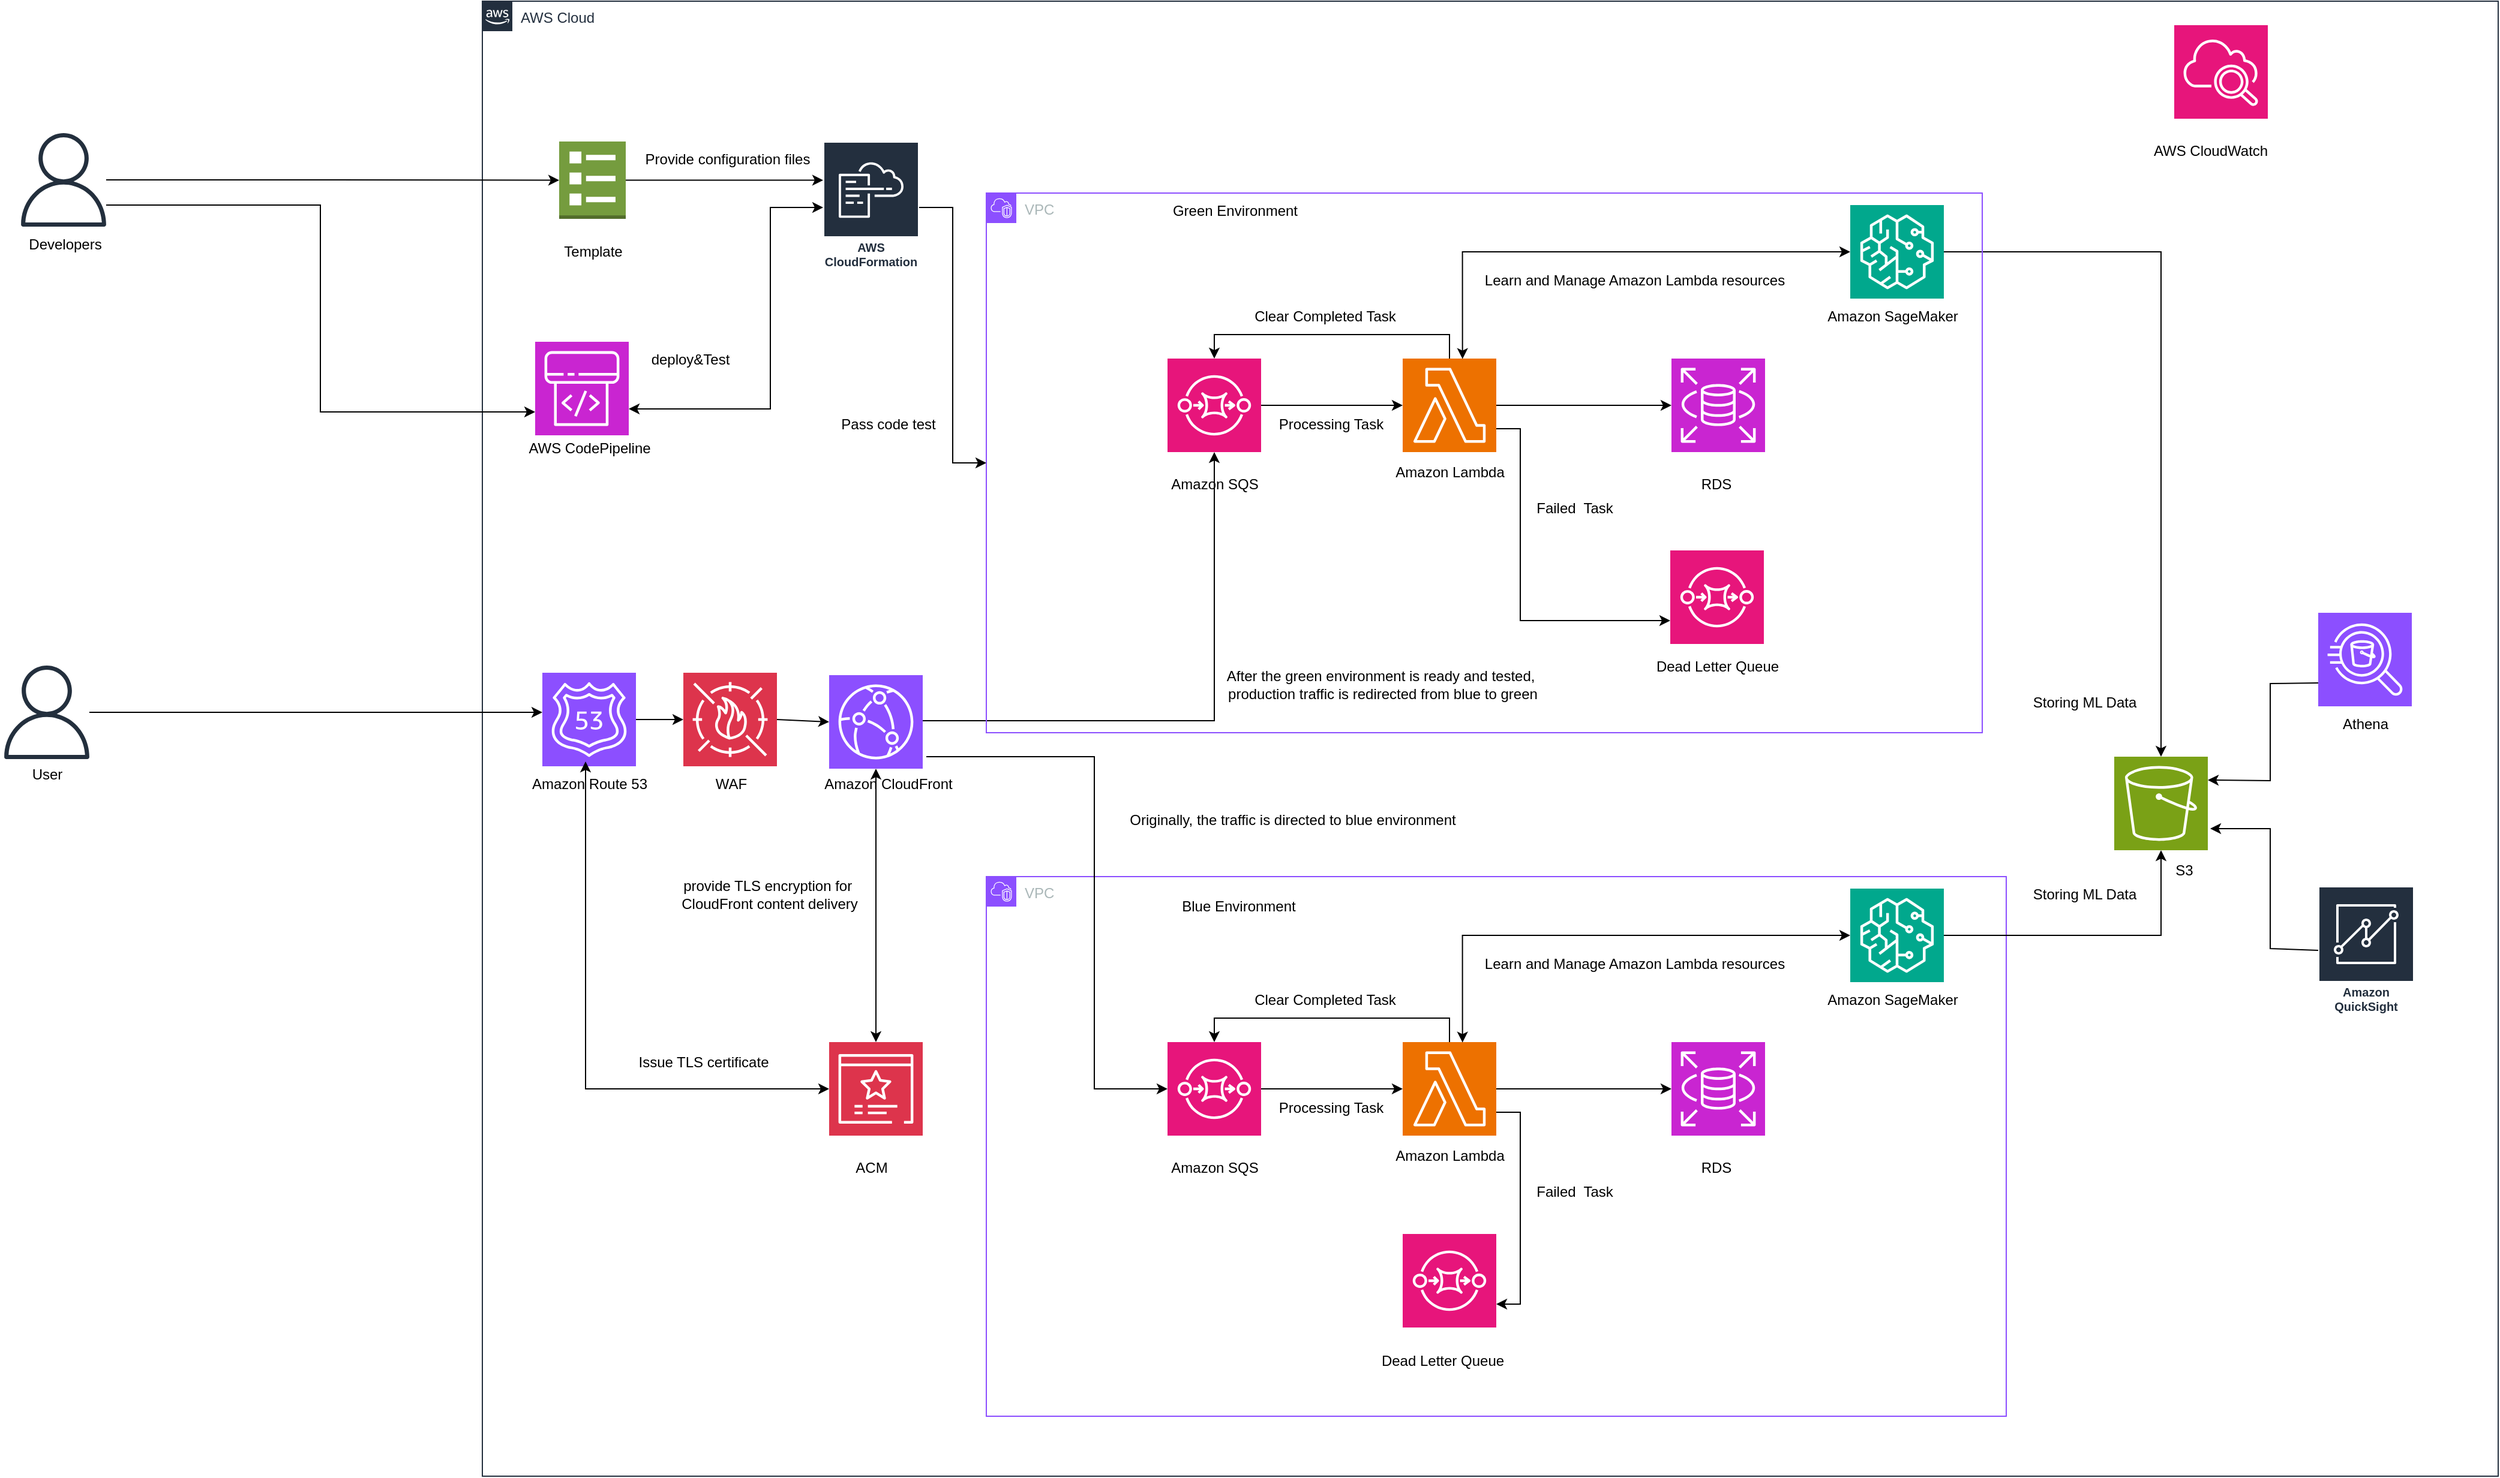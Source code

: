 <mxfile version="24.7.12">
  <diagram name="第 1 页" id="bW88cxvAg1-Nq7jleOaH">
    <mxGraphModel dx="1600" dy="1722" grid="1" gridSize="10" guides="1" tooltips="1" connect="1" arrows="1" fold="1" page="1" pageScale="1" pageWidth="827" pageHeight="1169" math="0" shadow="0">
      <root>
        <mxCell id="0" />
        <mxCell id="1" parent="0" />
        <mxCell id="MGUii8pSheX-gaGxtP5t-1" value="" style="sketch=0;outlineConnect=0;fontColor=#232F3E;gradientColor=none;fillColor=#232F3D;strokeColor=none;dashed=0;verticalLabelPosition=bottom;verticalAlign=top;align=center;html=1;fontSize=12;fontStyle=0;aspect=fixed;pointerEvents=1;shape=mxgraph.aws4.user;" vertex="1" parent="1">
          <mxGeometry x="-438" y="-140" width="78" height="78" as="geometry" />
        </mxCell>
        <mxCell id="MGUii8pSheX-gaGxtP5t-2" value="Developers" style="text;html=1;align=center;verticalAlign=middle;resizable=0;points=[];autosize=1;strokeColor=none;fillColor=none;" vertex="1" parent="1">
          <mxGeometry x="-438" y="-62" width="80" height="30" as="geometry" />
        </mxCell>
        <mxCell id="MGUii8pSheX-gaGxtP5t-3" value="AWS Cloud" style="points=[[0,0],[0.25,0],[0.5,0],[0.75,0],[1,0],[1,0.25],[1,0.5],[1,0.75],[1,1],[0.75,1],[0.5,1],[0.25,1],[0,1],[0,0.75],[0,0.5],[0,0.25]];outlineConnect=0;gradientColor=none;html=1;whiteSpace=wrap;fontSize=12;fontStyle=0;container=1;pointerEvents=0;collapsible=0;recursiveResize=0;shape=mxgraph.aws4.group;grIcon=mxgraph.aws4.group_aws_cloud_alt;strokeColor=#232F3E;fillColor=none;verticalAlign=top;align=left;spacingLeft=30;fontColor=#232F3E;dashed=0;" vertex="1" parent="1">
          <mxGeometry x="-50" y="-250" width="1680" height="1230" as="geometry" />
        </mxCell>
        <mxCell id="MGUii8pSheX-gaGxtP5t-4" value="" style="sketch=0;points=[[0,0,0],[0.25,0,0],[0.5,0,0],[0.75,0,0],[1,0,0],[0,1,0],[0.25,1,0],[0.5,1,0],[0.75,1,0],[1,1,0],[0,0.25,0],[0,0.5,0],[0,0.75,0],[1,0.25,0],[1,0.5,0],[1,0.75,0]];points=[[0,0,0],[0.25,0,0],[0.5,0,0],[0.75,0,0],[1,0,0],[0,1,0],[0.25,1,0],[0.5,1,0],[0.75,1,0],[1,1,0],[0,0.25,0],[0,0.5,0],[0,0.75,0],[1,0.25,0],[1,0.5,0],[1,0.75,0]];outlineConnect=0;fontColor=#232F3E;fillColor=#E7157B;strokeColor=#ffffff;dashed=0;verticalLabelPosition=bottom;verticalAlign=top;align=center;html=1;fontSize=12;fontStyle=0;aspect=fixed;shape=mxgraph.aws4.resourceIcon;resIcon=mxgraph.aws4.cloudwatch_2;" vertex="1" parent="MGUii8pSheX-gaGxtP5t-3">
          <mxGeometry x="1410" y="20" width="78" height="78" as="geometry" />
        </mxCell>
        <mxCell id="MGUii8pSheX-gaGxtP5t-5" value="AWS CloudWatch" style="text;html=1;align=center;verticalAlign=middle;resizable=0;points=[];autosize=1;strokeColor=none;fillColor=none;" vertex="1" parent="MGUii8pSheX-gaGxtP5t-3">
          <mxGeometry x="1380" y="110" width="120" height="30" as="geometry" />
        </mxCell>
        <mxCell id="MGUii8pSheX-gaGxtP5t-6" value="RDS" style="text;html=1;align=center;verticalAlign=middle;resizable=0;points=[];autosize=1;strokeColor=none;fillColor=none;" vertex="1" parent="MGUii8pSheX-gaGxtP5t-3">
          <mxGeometry x="1003" y="388" width="50" height="30" as="geometry" />
        </mxCell>
        <mxCell id="MGUii8pSheX-gaGxtP5t-7" style="edgeStyle=orthogonalEdgeStyle;rounded=0;orthogonalLoop=1;jettySize=auto;html=1;" edge="1" parent="MGUii8pSheX-gaGxtP5t-3" source="MGUii8pSheX-gaGxtP5t-8" target="MGUii8pSheX-gaGxtP5t-9">
          <mxGeometry relative="1" as="geometry" />
        </mxCell>
        <mxCell id="MGUii8pSheX-gaGxtP5t-8" value="" style="sketch=0;points=[[0,0,0],[0.25,0,0],[0.5,0,0],[0.75,0,0],[1,0,0],[0,1,0],[0.25,1,0],[0.5,1,0],[0.75,1,0],[1,1,0],[0,0.25,0],[0,0.5,0],[0,0.75,0],[1,0.25,0],[1,0.5,0],[1,0.75,0]];outlineConnect=0;fontColor=#232F3E;fillColor=#ED7100;strokeColor=#ffffff;dashed=0;verticalLabelPosition=bottom;verticalAlign=top;align=center;html=1;fontSize=12;fontStyle=0;aspect=fixed;shape=mxgraph.aws4.resourceIcon;resIcon=mxgraph.aws4.lambda;" vertex="1" parent="MGUii8pSheX-gaGxtP5t-3">
          <mxGeometry x="767" y="298" width="78" height="78" as="geometry" />
        </mxCell>
        <mxCell id="MGUii8pSheX-gaGxtP5t-9" value="" style="sketch=0;points=[[0,0,0],[0.25,0,0],[0.5,0,0],[0.75,0,0],[1,0,0],[0,1,0],[0.25,1,0],[0.5,1,0],[0.75,1,0],[1,1,0],[0,0.25,0],[0,0.5,0],[0,0.75,0],[1,0.25,0],[1,0.5,0],[1,0.75,0]];outlineConnect=0;fontColor=#232F3E;fillColor=#C925D1;strokeColor=#ffffff;dashed=0;verticalLabelPosition=bottom;verticalAlign=top;align=center;html=1;fontSize=12;fontStyle=0;aspect=fixed;shape=mxgraph.aws4.resourceIcon;resIcon=mxgraph.aws4.rds;" vertex="1" parent="MGUii8pSheX-gaGxtP5t-3">
          <mxGeometry x="991" y="298" width="78" height="78" as="geometry" />
        </mxCell>
        <mxCell id="MGUii8pSheX-gaGxtP5t-10" style="edgeStyle=orthogonalEdgeStyle;rounded=0;orthogonalLoop=1;jettySize=auto;html=1;" edge="1" parent="MGUii8pSheX-gaGxtP5t-3" source="MGUii8pSheX-gaGxtP5t-11" target="MGUii8pSheX-gaGxtP5t-8">
          <mxGeometry relative="1" as="geometry" />
        </mxCell>
        <mxCell id="MGUii8pSheX-gaGxtP5t-11" value="" style="sketch=0;points=[[0,0,0],[0.25,0,0],[0.5,0,0],[0.75,0,0],[1,0,0],[0,1,0],[0.25,1,0],[0.5,1,0],[0.75,1,0],[1,1,0],[0,0.25,0],[0,0.5,0],[0,0.75,0],[1,0.25,0],[1,0.5,0],[1,0.75,0]];outlineConnect=0;fontColor=#232F3E;fillColor=#E7157B;strokeColor=#ffffff;dashed=0;verticalLabelPosition=bottom;verticalAlign=top;align=center;html=1;fontSize=12;fontStyle=0;aspect=fixed;shape=mxgraph.aws4.resourceIcon;resIcon=mxgraph.aws4.sqs;" vertex="1" parent="MGUii8pSheX-gaGxtP5t-3">
          <mxGeometry x="571" y="298" width="78" height="78" as="geometry" />
        </mxCell>
        <mxCell id="MGUii8pSheX-gaGxtP5t-12" value="Amazon SQS" style="text;html=1;align=center;verticalAlign=middle;resizable=0;points=[];autosize=1;strokeColor=none;fillColor=none;" vertex="1" parent="MGUii8pSheX-gaGxtP5t-3">
          <mxGeometry x="560" y="388" width="100" height="30" as="geometry" />
        </mxCell>
        <mxCell id="MGUii8pSheX-gaGxtP5t-13" value="Amazon L&lt;span style=&quot;background-color: initial;&quot;&gt;ambda&lt;/span&gt;" style="text;html=1;align=center;verticalAlign=middle;resizable=0;points=[];autosize=1;strokeColor=none;fillColor=none;" vertex="1" parent="MGUii8pSheX-gaGxtP5t-3">
          <mxGeometry x="751" y="378" width="110" height="30" as="geometry" />
        </mxCell>
        <mxCell id="MGUii8pSheX-gaGxtP5t-14" value="Processing Task" style="text;html=1;align=center;verticalAlign=middle;resizable=0;points=[];autosize=1;strokeColor=none;fillColor=none;" vertex="1" parent="MGUii8pSheX-gaGxtP5t-3">
          <mxGeometry x="652" y="338" width="110" height="30" as="geometry" />
        </mxCell>
        <mxCell id="MGUii8pSheX-gaGxtP5t-15" value="F&lt;span style=&quot;background-color: initial;&quot;&gt;ailed&amp;nbsp; Task&lt;/span&gt;" style="text;html=1;align=center;verticalAlign=middle;resizable=0;points=[];autosize=1;strokeColor=none;fillColor=none;" vertex="1" parent="MGUii8pSheX-gaGxtP5t-3">
          <mxGeometry x="865" y="408" width="90" height="30" as="geometry" />
        </mxCell>
        <mxCell id="MGUii8pSheX-gaGxtP5t-16" value="Clear Completed Task" style="text;html=1;align=center;verticalAlign=middle;resizable=0;points=[];autosize=1;strokeColor=none;fillColor=none;" vertex="1" parent="MGUii8pSheX-gaGxtP5t-3">
          <mxGeometry x="632" y="248" width="140" height="30" as="geometry" />
        </mxCell>
        <mxCell id="MGUii8pSheX-gaGxtP5t-17" value="Amazon SageMaker" style="text;html=1;align=center;verticalAlign=middle;resizable=0;points=[];autosize=1;strokeColor=none;fillColor=none;" vertex="1" parent="MGUii8pSheX-gaGxtP5t-3">
          <mxGeometry x="1110" y="248" width="130" height="30" as="geometry" />
        </mxCell>
        <mxCell id="MGUii8pSheX-gaGxtP5t-18" value="Learn and Manage Amazon Lambda resources" style="text;html=1;align=center;verticalAlign=middle;resizable=0;points=[];autosize=1;strokeColor=none;fillColor=none;" vertex="1" parent="MGUii8pSheX-gaGxtP5t-3">
          <mxGeometry x="825" y="218" width="270" height="30" as="geometry" />
        </mxCell>
        <mxCell id="MGUii8pSheX-gaGxtP5t-19" style="edgeStyle=orthogonalEdgeStyle;rounded=0;orthogonalLoop=1;jettySize=auto;html=1;entryX=0;entryY=0.75;entryDx=0;entryDy=0;entryPerimeter=0;exitX=1;exitY=0.75;exitDx=0;exitDy=0;exitPerimeter=0;" edge="1" parent="MGUii8pSheX-gaGxtP5t-3" source="MGUii8pSheX-gaGxtP5t-8" target="MGUii8pSheX-gaGxtP5t-57">
          <mxGeometry relative="1" as="geometry">
            <Array as="points">
              <mxPoint x="865" y="357" />
              <mxPoint x="865" y="517" />
            </Array>
          </mxGeometry>
        </mxCell>
        <mxCell id="MGUii8pSheX-gaGxtP5t-20" style="edgeStyle=orthogonalEdgeStyle;rounded=0;orthogonalLoop=1;jettySize=auto;html=1;entryX=0.5;entryY=0;entryDx=0;entryDy=0;entryPerimeter=0;" edge="1" parent="MGUii8pSheX-gaGxtP5t-3" source="MGUii8pSheX-gaGxtP5t-8" target="MGUii8pSheX-gaGxtP5t-11">
          <mxGeometry relative="1" as="geometry">
            <Array as="points">
              <mxPoint x="806" y="278" />
              <mxPoint x="610" y="278" />
            </Array>
          </mxGeometry>
        </mxCell>
        <mxCell id="MGUii8pSheX-gaGxtP5t-21" style="edgeStyle=orthogonalEdgeStyle;rounded=0;orthogonalLoop=1;jettySize=auto;html=1;entryX=0.639;entryY=0.004;entryDx=0;entryDy=0;entryPerimeter=0;startArrow=classic;startFill=1;" edge="1" parent="MGUii8pSheX-gaGxtP5t-3" source="MGUii8pSheX-gaGxtP5t-23" target="MGUii8pSheX-gaGxtP5t-8">
          <mxGeometry relative="1" as="geometry" />
        </mxCell>
        <mxCell id="MGUii8pSheX-gaGxtP5t-22" style="edgeStyle=orthogonalEdgeStyle;rounded=0;orthogonalLoop=1;jettySize=auto;html=1;" edge="1" parent="MGUii8pSheX-gaGxtP5t-3" source="MGUii8pSheX-gaGxtP5t-23" target="MGUii8pSheX-gaGxtP5t-48">
          <mxGeometry relative="1" as="geometry" />
        </mxCell>
        <mxCell id="MGUii8pSheX-gaGxtP5t-23" value="" style="sketch=0;points=[[0,0,0],[0.25,0,0],[0.5,0,0],[0.75,0,0],[1,0,0],[0,1,0],[0.25,1,0],[0.5,1,0],[0.75,1,0],[1,1,0],[0,0.25,0],[0,0.5,0],[0,0.75,0],[1,0.25,0],[1,0.5,0],[1,0.75,0]];outlineConnect=0;fontColor=#232F3E;fillColor=#01A88D;strokeColor=#ffffff;dashed=0;verticalLabelPosition=bottom;verticalAlign=top;align=center;html=1;fontSize=12;fontStyle=0;aspect=fixed;shape=mxgraph.aws4.resourceIcon;resIcon=mxgraph.aws4.sagemaker;" vertex="1" parent="MGUii8pSheX-gaGxtP5t-3">
          <mxGeometry x="1140" y="170" width="78" height="78" as="geometry" />
        </mxCell>
        <mxCell id="MGUii8pSheX-gaGxtP5t-24" value="VPC" style="points=[[0,0],[0.25,0],[0.5,0],[0.75,0],[1,0],[1,0.25],[1,0.5],[1,0.75],[1,1],[0.75,1],[0.5,1],[0.25,1],[0,1],[0,0.75],[0,0.5],[0,0.25]];outlineConnect=0;gradientColor=none;html=1;whiteSpace=wrap;fontSize=12;fontStyle=0;container=1;pointerEvents=0;collapsible=0;recursiveResize=0;shape=mxgraph.aws4.group;grIcon=mxgraph.aws4.group_vpc2;strokeColor=#8C4FFF;fillColor=none;verticalAlign=top;align=left;spacingLeft=30;fontColor=#AAB7B8;dashed=0;" vertex="1" parent="MGUii8pSheX-gaGxtP5t-3">
          <mxGeometry x="420" y="730" width="850" height="450" as="geometry" />
        </mxCell>
        <mxCell id="MGUii8pSheX-gaGxtP5t-25" value="Blue Environment" style="text;html=1;align=center;verticalAlign=middle;resizable=0;points=[];autosize=1;strokeColor=none;fillColor=none;" vertex="1" parent="MGUii8pSheX-gaGxtP5t-24">
          <mxGeometry x="150" y="10" width="120" height="30" as="geometry" />
        </mxCell>
        <mxCell id="MGUii8pSheX-gaGxtP5t-26" value="RDS" style="text;html=1;align=center;verticalAlign=middle;resizable=0;points=[];autosize=1;strokeColor=none;fillColor=none;" vertex="1" parent="MGUii8pSheX-gaGxtP5t-3">
          <mxGeometry x="1003" y="958" width="50" height="30" as="geometry" />
        </mxCell>
        <mxCell id="MGUii8pSheX-gaGxtP5t-27" style="edgeStyle=orthogonalEdgeStyle;rounded=0;orthogonalLoop=1;jettySize=auto;html=1;" edge="1" parent="MGUii8pSheX-gaGxtP5t-3" source="MGUii8pSheX-gaGxtP5t-28" target="MGUii8pSheX-gaGxtP5t-29">
          <mxGeometry relative="1" as="geometry" />
        </mxCell>
        <mxCell id="MGUii8pSheX-gaGxtP5t-28" value="" style="sketch=0;points=[[0,0,0],[0.25,0,0],[0.5,0,0],[0.75,0,0],[1,0,0],[0,1,0],[0.25,1,0],[0.5,1,0],[0.75,1,0],[1,1,0],[0,0.25,0],[0,0.5,0],[0,0.75,0],[1,0.25,0],[1,0.5,0],[1,0.75,0]];outlineConnect=0;fontColor=#232F3E;fillColor=#ED7100;strokeColor=#ffffff;dashed=0;verticalLabelPosition=bottom;verticalAlign=top;align=center;html=1;fontSize=12;fontStyle=0;aspect=fixed;shape=mxgraph.aws4.resourceIcon;resIcon=mxgraph.aws4.lambda;" vertex="1" parent="MGUii8pSheX-gaGxtP5t-3">
          <mxGeometry x="767" y="868" width="78" height="78" as="geometry" />
        </mxCell>
        <mxCell id="MGUii8pSheX-gaGxtP5t-29" value="" style="sketch=0;points=[[0,0,0],[0.25,0,0],[0.5,0,0],[0.75,0,0],[1,0,0],[0,1,0],[0.25,1,0],[0.5,1,0],[0.75,1,0],[1,1,0],[0,0.25,0],[0,0.5,0],[0,0.75,0],[1,0.25,0],[1,0.5,0],[1,0.75,0]];outlineConnect=0;fontColor=#232F3E;fillColor=#C925D1;strokeColor=#ffffff;dashed=0;verticalLabelPosition=bottom;verticalAlign=top;align=center;html=1;fontSize=12;fontStyle=0;aspect=fixed;shape=mxgraph.aws4.resourceIcon;resIcon=mxgraph.aws4.rds;" vertex="1" parent="MGUii8pSheX-gaGxtP5t-3">
          <mxGeometry x="991" y="868" width="78" height="78" as="geometry" />
        </mxCell>
        <mxCell id="MGUii8pSheX-gaGxtP5t-30" style="edgeStyle=orthogonalEdgeStyle;rounded=0;orthogonalLoop=1;jettySize=auto;html=1;" edge="1" parent="MGUii8pSheX-gaGxtP5t-3" source="MGUii8pSheX-gaGxtP5t-31" target="MGUii8pSheX-gaGxtP5t-28">
          <mxGeometry relative="1" as="geometry" />
        </mxCell>
        <mxCell id="MGUii8pSheX-gaGxtP5t-31" value="" style="sketch=0;points=[[0,0,0],[0.25,0,0],[0.5,0,0],[0.75,0,0],[1,0,0],[0,1,0],[0.25,1,0],[0.5,1,0],[0.75,1,0],[1,1,0],[0,0.25,0],[0,0.5,0],[0,0.75,0],[1,0.25,0],[1,0.5,0],[1,0.75,0]];outlineConnect=0;fontColor=#232F3E;fillColor=#E7157B;strokeColor=#ffffff;dashed=0;verticalLabelPosition=bottom;verticalAlign=top;align=center;html=1;fontSize=12;fontStyle=0;aspect=fixed;shape=mxgraph.aws4.resourceIcon;resIcon=mxgraph.aws4.sqs;" vertex="1" parent="MGUii8pSheX-gaGxtP5t-3">
          <mxGeometry x="571" y="868" width="78" height="78" as="geometry" />
        </mxCell>
        <mxCell id="MGUii8pSheX-gaGxtP5t-32" value="Amazon SQS" style="text;html=1;align=center;verticalAlign=middle;resizable=0;points=[];autosize=1;strokeColor=none;fillColor=none;" vertex="1" parent="MGUii8pSheX-gaGxtP5t-3">
          <mxGeometry x="560" y="958" width="100" height="30" as="geometry" />
        </mxCell>
        <mxCell id="MGUii8pSheX-gaGxtP5t-33" value="" style="sketch=0;points=[[0,0,0],[0.25,0,0],[0.5,0,0],[0.75,0,0],[1,0,0],[0,1,0],[0.25,1,0],[0.5,1,0],[0.75,1,0],[1,1,0],[0,0.25,0],[0,0.5,0],[0,0.75,0],[1,0.25,0],[1,0.5,0],[1,0.75,0]];outlineConnect=0;fontColor=#232F3E;fillColor=#E7157B;strokeColor=#ffffff;dashed=0;verticalLabelPosition=bottom;verticalAlign=top;align=center;html=1;fontSize=12;fontStyle=0;aspect=fixed;shape=mxgraph.aws4.resourceIcon;resIcon=mxgraph.aws4.sqs;" vertex="1" parent="MGUii8pSheX-gaGxtP5t-3">
          <mxGeometry x="767" y="1028" width="78" height="78" as="geometry" />
        </mxCell>
        <mxCell id="MGUii8pSheX-gaGxtP5t-34" value="Amazon L&lt;span style=&quot;background-color: initial;&quot;&gt;ambda&lt;/span&gt;" style="text;html=1;align=center;verticalAlign=middle;resizable=0;points=[];autosize=1;strokeColor=none;fillColor=none;" vertex="1" parent="MGUii8pSheX-gaGxtP5t-3">
          <mxGeometry x="751" y="948" width="110" height="30" as="geometry" />
        </mxCell>
        <mxCell id="MGUii8pSheX-gaGxtP5t-35" value="Dead Letter Queue" style="text;html=1;align=center;verticalAlign=middle;resizable=0;points=[];autosize=1;strokeColor=none;fillColor=none;" vertex="1" parent="MGUii8pSheX-gaGxtP5t-3">
          <mxGeometry x="735" y="1119" width="130" height="30" as="geometry" />
        </mxCell>
        <mxCell id="MGUii8pSheX-gaGxtP5t-36" value="Processing Task" style="text;html=1;align=center;verticalAlign=middle;resizable=0;points=[];autosize=1;strokeColor=none;fillColor=none;" vertex="1" parent="MGUii8pSheX-gaGxtP5t-3">
          <mxGeometry x="652" y="908" width="110" height="30" as="geometry" />
        </mxCell>
        <mxCell id="MGUii8pSheX-gaGxtP5t-37" value="F&lt;span style=&quot;background-color: initial;&quot;&gt;ailed&amp;nbsp; Task&lt;/span&gt;" style="text;html=1;align=center;verticalAlign=middle;resizable=0;points=[];autosize=1;strokeColor=none;fillColor=none;" vertex="1" parent="MGUii8pSheX-gaGxtP5t-3">
          <mxGeometry x="865" y="978" width="90" height="30" as="geometry" />
        </mxCell>
        <mxCell id="MGUii8pSheX-gaGxtP5t-38" value="Clear Completed Task" style="text;html=1;align=center;verticalAlign=middle;resizable=0;points=[];autosize=1;strokeColor=none;fillColor=none;" vertex="1" parent="MGUii8pSheX-gaGxtP5t-3">
          <mxGeometry x="632" y="818" width="140" height="30" as="geometry" />
        </mxCell>
        <mxCell id="MGUii8pSheX-gaGxtP5t-39" value="Amazon SageMaker" style="text;html=1;align=center;verticalAlign=middle;resizable=0;points=[];autosize=1;strokeColor=none;fillColor=none;" vertex="1" parent="MGUii8pSheX-gaGxtP5t-3">
          <mxGeometry x="1110" y="818" width="130" height="30" as="geometry" />
        </mxCell>
        <mxCell id="MGUii8pSheX-gaGxtP5t-40" value="Learn and Manage Amazon Lambda resources" style="text;html=1;align=center;verticalAlign=middle;resizable=0;points=[];autosize=1;strokeColor=none;fillColor=none;" vertex="1" parent="MGUii8pSheX-gaGxtP5t-3">
          <mxGeometry x="825" y="788" width="270" height="30" as="geometry" />
        </mxCell>
        <mxCell id="MGUii8pSheX-gaGxtP5t-41" style="edgeStyle=orthogonalEdgeStyle;rounded=0;orthogonalLoop=1;jettySize=auto;html=1;entryX=1;entryY=0.75;entryDx=0;entryDy=0;entryPerimeter=0;exitX=1;exitY=0.75;exitDx=0;exitDy=0;exitPerimeter=0;" edge="1" parent="MGUii8pSheX-gaGxtP5t-3" source="MGUii8pSheX-gaGxtP5t-28" target="MGUii8pSheX-gaGxtP5t-33">
          <mxGeometry relative="1" as="geometry">
            <Array as="points">
              <mxPoint x="865" y="927" />
              <mxPoint x="865" y="1087" />
            </Array>
          </mxGeometry>
        </mxCell>
        <mxCell id="MGUii8pSheX-gaGxtP5t-42" style="edgeStyle=orthogonalEdgeStyle;rounded=0;orthogonalLoop=1;jettySize=auto;html=1;entryX=0.5;entryY=0;entryDx=0;entryDy=0;entryPerimeter=0;" edge="1" parent="MGUii8pSheX-gaGxtP5t-3" source="MGUii8pSheX-gaGxtP5t-28" target="MGUii8pSheX-gaGxtP5t-31">
          <mxGeometry relative="1" as="geometry">
            <Array as="points">
              <mxPoint x="806" y="848" />
              <mxPoint x="610" y="848" />
            </Array>
          </mxGeometry>
        </mxCell>
        <mxCell id="MGUii8pSheX-gaGxtP5t-43" style="edgeStyle=orthogonalEdgeStyle;rounded=0;orthogonalLoop=1;jettySize=auto;html=1;entryX=0.639;entryY=0.004;entryDx=0;entryDy=0;entryPerimeter=0;startArrow=classic;startFill=1;" edge="1" parent="MGUii8pSheX-gaGxtP5t-3" source="MGUii8pSheX-gaGxtP5t-45" target="MGUii8pSheX-gaGxtP5t-28">
          <mxGeometry relative="1" as="geometry" />
        </mxCell>
        <mxCell id="MGUii8pSheX-gaGxtP5t-44" style="edgeStyle=orthogonalEdgeStyle;rounded=0;orthogonalLoop=1;jettySize=auto;html=1;" edge="1" parent="MGUii8pSheX-gaGxtP5t-3" source="MGUii8pSheX-gaGxtP5t-45" target="MGUii8pSheX-gaGxtP5t-48">
          <mxGeometry relative="1" as="geometry" />
        </mxCell>
        <mxCell id="MGUii8pSheX-gaGxtP5t-45" value="" style="sketch=0;points=[[0,0,0],[0.25,0,0],[0.5,0,0],[0.75,0,0],[1,0,0],[0,1,0],[0.25,1,0],[0.5,1,0],[0.75,1,0],[1,1,0],[0,0.25,0],[0,0.5,0],[0,0.75,0],[1,0.25,0],[1,0.5,0],[1,0.75,0]];outlineConnect=0;fontColor=#232F3E;fillColor=#01A88D;strokeColor=#ffffff;dashed=0;verticalLabelPosition=bottom;verticalAlign=top;align=center;html=1;fontSize=12;fontStyle=0;aspect=fixed;shape=mxgraph.aws4.resourceIcon;resIcon=mxgraph.aws4.sagemaker;" vertex="1" parent="MGUii8pSheX-gaGxtP5t-3">
          <mxGeometry x="1140" y="740" width="78" height="78" as="geometry" />
        </mxCell>
        <mxCell id="MGUii8pSheX-gaGxtP5t-46" value="Amazon CloudFront" style="text;html=1;align=center;verticalAlign=middle;resizable=0;points=[];autosize=1;strokeColor=none;fillColor=none;" vertex="1" parent="MGUii8pSheX-gaGxtP5t-3">
          <mxGeometry x="273" y="638" width="130" height="30" as="geometry" />
        </mxCell>
        <mxCell id="MGUii8pSheX-gaGxtP5t-47" value="WAF" style="text;html=1;align=center;verticalAlign=middle;resizable=0;points=[];autosize=1;strokeColor=none;fillColor=none;" vertex="1" parent="MGUii8pSheX-gaGxtP5t-3">
          <mxGeometry x="181.5" y="638" width="50" height="30" as="geometry" />
        </mxCell>
        <mxCell id="MGUii8pSheX-gaGxtP5t-48" value="" style="sketch=0;points=[[0,0,0],[0.25,0,0],[0.5,0,0],[0.75,0,0],[1,0,0],[0,1,0],[0.25,1,0],[0.5,1,0],[0.75,1,0],[1,1,0],[0,0.25,0],[0,0.5,0],[0,0.75,0],[1,0.25,0],[1,0.5,0],[1,0.75,0]];outlineConnect=0;fontColor=#232F3E;fillColor=#7AA116;strokeColor=#ffffff;dashed=0;verticalLabelPosition=bottom;verticalAlign=top;align=center;html=1;fontSize=12;fontStyle=0;aspect=fixed;shape=mxgraph.aws4.resourceIcon;resIcon=mxgraph.aws4.s3;" vertex="1" parent="MGUii8pSheX-gaGxtP5t-3">
          <mxGeometry x="1360" y="630" width="78" height="78" as="geometry" />
        </mxCell>
        <mxCell id="MGUii8pSheX-gaGxtP5t-49" value="Storing ML Data" style="text;html=1;align=center;verticalAlign=middle;resizable=0;points=[];autosize=1;strokeColor=none;fillColor=none;" vertex="1" parent="MGUii8pSheX-gaGxtP5t-3">
          <mxGeometry x="1280" y="570" width="110" height="30" as="geometry" />
        </mxCell>
        <mxCell id="MGUii8pSheX-gaGxtP5t-50" value="Storing ML Data" style="text;html=1;align=center;verticalAlign=middle;resizable=0;points=[];autosize=1;strokeColor=none;fillColor=none;" vertex="1" parent="MGUii8pSheX-gaGxtP5t-3">
          <mxGeometry x="1280" y="730" width="110" height="30" as="geometry" />
        </mxCell>
        <mxCell id="MGUii8pSheX-gaGxtP5t-51" style="edgeStyle=orthogonalEdgeStyle;rounded=0;orthogonalLoop=1;jettySize=auto;html=1;startArrow=classic;startFill=1;" edge="1" parent="MGUii8pSheX-gaGxtP5t-3" source="MGUii8pSheX-gaGxtP5t-52" target="MGUii8pSheX-gaGxtP5t-80">
          <mxGeometry relative="1" as="geometry">
            <Array as="points">
              <mxPoint x="240" y="340" />
              <mxPoint x="240" y="172" />
            </Array>
          </mxGeometry>
        </mxCell>
        <mxCell id="MGUii8pSheX-gaGxtP5t-52" value="" style="sketch=0;points=[[0,0,0],[0.25,0,0],[0.5,0,0],[0.75,0,0],[1,0,0],[0,1,0],[0.25,1,0],[0.5,1,0],[0.75,1,0],[1,1,0],[0,0.25,0],[0,0.5,0],[0,0.75,0],[1,0.25,0],[1,0.5,0],[1,0.75,0]];outlineConnect=0;fontColor=#232F3E;fillColor=#C925D1;strokeColor=#ffffff;dashed=0;verticalLabelPosition=bottom;verticalAlign=top;align=center;html=1;fontSize=12;fontStyle=0;aspect=fixed;shape=mxgraph.aws4.resourceIcon;resIcon=mxgraph.aws4.codepipeline;" vertex="1" parent="MGUii8pSheX-gaGxtP5t-3">
          <mxGeometry x="44" y="284" width="78" height="78" as="geometry" />
        </mxCell>
        <mxCell id="MGUii8pSheX-gaGxtP5t-53" style="edgeStyle=orthogonalEdgeStyle;rounded=0;orthogonalLoop=1;jettySize=auto;html=1;exitX=1;exitY=0.5;exitDx=0;exitDy=0;exitPerimeter=0;" edge="1" parent="MGUii8pSheX-gaGxtP5t-3" source="MGUii8pSheX-gaGxtP5t-63" target="MGUii8pSheX-gaGxtP5t-11">
          <mxGeometry relative="1" as="geometry">
            <Array as="points">
              <mxPoint x="340" y="601" />
              <mxPoint x="610" y="600" />
            </Array>
            <mxPoint x="339.5" y="603" as="sourcePoint" />
          </mxGeometry>
        </mxCell>
        <mxCell id="MGUii8pSheX-gaGxtP5t-54" value="VPC" style="points=[[0,0],[0.25,0],[0.5,0],[0.75,0],[1,0],[1,0.25],[1,0.5],[1,0.75],[1,1],[0.75,1],[0.5,1],[0.25,1],[0,1],[0,0.75],[0,0.5],[0,0.25]];outlineConnect=0;gradientColor=none;html=1;whiteSpace=wrap;fontSize=12;fontStyle=0;container=1;pointerEvents=0;collapsible=0;recursiveResize=0;shape=mxgraph.aws4.group;grIcon=mxgraph.aws4.group_vpc2;strokeColor=#8C4FFF;fillColor=none;verticalAlign=top;align=left;spacingLeft=30;fontColor=#AAB7B8;dashed=0;" vertex="1" parent="MGUii8pSheX-gaGxtP5t-3">
          <mxGeometry x="420" y="160" width="830" height="450" as="geometry" />
        </mxCell>
        <mxCell id="MGUii8pSheX-gaGxtP5t-55" value="Green Environment" style="text;html=1;align=center;verticalAlign=middle;resizable=0;points=[];autosize=1;strokeColor=none;fillColor=none;" vertex="1" parent="MGUii8pSheX-gaGxtP5t-54">
          <mxGeometry x="142" width="130" height="30" as="geometry" />
        </mxCell>
        <mxCell id="MGUii8pSheX-gaGxtP5t-56" value="After the green environment is ready and tested,&amp;nbsp;&lt;div&gt;production traffic is redirected from blue to green&lt;/div&gt;" style="text;html=1;align=center;verticalAlign=middle;resizable=0;points=[];autosize=1;strokeColor=none;fillColor=none;" vertex="1" parent="MGUii8pSheX-gaGxtP5t-54">
          <mxGeometry x="190" y="390" width="280" height="40" as="geometry" />
        </mxCell>
        <mxCell id="MGUii8pSheX-gaGxtP5t-57" value="" style="sketch=0;points=[[0,0,0],[0.25,0,0],[0.5,0,0],[0.75,0,0],[1,0,0],[0,1,0],[0.25,1,0],[0.5,1,0],[0.75,1,0],[1,1,0],[0,0.25,0],[0,0.5,0],[0,0.75,0],[1,0.25,0],[1,0.5,0],[1,0.75,0]];outlineConnect=0;fontColor=#232F3E;fillColor=#E7157B;strokeColor=#ffffff;dashed=0;verticalLabelPosition=bottom;verticalAlign=top;align=center;html=1;fontSize=12;fontStyle=0;aspect=fixed;shape=mxgraph.aws4.resourceIcon;resIcon=mxgraph.aws4.sqs;" vertex="1" parent="MGUii8pSheX-gaGxtP5t-54">
          <mxGeometry x="570" y="298" width="78" height="78" as="geometry" />
        </mxCell>
        <mxCell id="MGUii8pSheX-gaGxtP5t-58" value="Dead Letter Queue" style="text;html=1;align=center;verticalAlign=middle;resizable=0;points=[];autosize=1;strokeColor=none;fillColor=none;" vertex="1" parent="MGUii8pSheX-gaGxtP5t-54">
          <mxGeometry x="544" y="380" width="130" height="30" as="geometry" />
        </mxCell>
        <mxCell id="MGUii8pSheX-gaGxtP5t-59" value="AWS CodePipeline" style="text;html=1;align=center;verticalAlign=middle;resizable=0;points=[];autosize=1;strokeColor=none;fillColor=none;" vertex="1" parent="MGUii8pSheX-gaGxtP5t-3">
          <mxGeometry x="24" y="358" width="130" height="30" as="geometry" />
        </mxCell>
        <mxCell id="MGUii8pSheX-gaGxtP5t-60" value="" style="sketch=0;points=[[0,0,0],[0.25,0,0],[0.5,0,0],[0.75,0,0],[1,0,0],[0,1,0],[0.25,1,0],[0.5,1,0],[0.75,1,0],[1,1,0],[0,0.25,0],[0,0.5,0],[0,0.75,0],[1,0.25,0],[1,0.5,0],[1,0.75,0]];outlineConnect=0;fontColor=#232F3E;fillColor=#8C4FFF;strokeColor=#ffffff;dashed=0;verticalLabelPosition=bottom;verticalAlign=top;align=center;html=1;fontSize=12;fontStyle=0;aspect=fixed;shape=mxgraph.aws4.resourceIcon;resIcon=mxgraph.aws4.route_53;" vertex="1" parent="MGUii8pSheX-gaGxtP5t-3">
          <mxGeometry x="50" y="560" width="78" height="78" as="geometry" />
        </mxCell>
        <mxCell id="MGUii8pSheX-gaGxtP5t-61" value="" style="sketch=0;points=[[0,0,0],[0.25,0,0],[0.5,0,0],[0.75,0,0],[1,0,0],[0,1,0],[0.25,1,0],[0.5,1,0],[0.75,1,0],[1,1,0],[0,0.25,0],[0,0.5,0],[0,0.75,0],[1,0.25,0],[1,0.5,0],[1,0.75,0]];outlineConnect=0;fontColor=#232F3E;fillColor=#DD344C;strokeColor=#ffffff;dashed=0;verticalLabelPosition=bottom;verticalAlign=top;align=center;html=1;fontSize=12;fontStyle=0;aspect=fixed;shape=mxgraph.aws4.resourceIcon;resIcon=mxgraph.aws4.waf;" vertex="1" parent="MGUii8pSheX-gaGxtP5t-3">
          <mxGeometry x="167.5" y="560" width="78" height="78" as="geometry" />
        </mxCell>
        <mxCell id="MGUii8pSheX-gaGxtP5t-62" value="Amazon Route 53" style="text;html=1;align=center;verticalAlign=middle;resizable=0;points=[];autosize=1;strokeColor=none;fillColor=none;" vertex="1" parent="MGUii8pSheX-gaGxtP5t-3">
          <mxGeometry x="29" y="638" width="120" height="30" as="geometry" />
        </mxCell>
        <mxCell id="MGUii8pSheX-gaGxtP5t-63" value="" style="sketch=0;points=[[0,0,0],[0.25,0,0],[0.5,0,0],[0.75,0,0],[1,0,0],[0,1,0],[0.25,1,0],[0.5,1,0],[0.75,1,0],[1,1,0],[0,0.25,0],[0,0.5,0],[0,0.75,0],[1,0.25,0],[1,0.5,0],[1,0.75,0]];outlineConnect=0;fontColor=#232F3E;fillColor=#8C4FFF;strokeColor=#ffffff;dashed=0;verticalLabelPosition=bottom;verticalAlign=top;align=center;html=1;fontSize=12;fontStyle=0;aspect=fixed;shape=mxgraph.aws4.resourceIcon;resIcon=mxgraph.aws4.cloudfront;" vertex="1" parent="MGUii8pSheX-gaGxtP5t-3">
          <mxGeometry x="289" y="562" width="78" height="78" as="geometry" />
        </mxCell>
        <mxCell id="MGUii8pSheX-gaGxtP5t-64" value="" style="endArrow=classic;html=1;rounded=0;exitX=1;exitY=0.5;exitDx=0;exitDy=0;exitPerimeter=0;entryX=0;entryY=0.5;entryDx=0;entryDy=0;entryPerimeter=0;" edge="1" parent="MGUii8pSheX-gaGxtP5t-3" source="MGUii8pSheX-gaGxtP5t-60" target="MGUii8pSheX-gaGxtP5t-61">
          <mxGeometry width="50" height="50" relative="1" as="geometry">
            <mxPoint x="550" y="600" as="sourcePoint" />
            <mxPoint x="600" y="550" as="targetPoint" />
          </mxGeometry>
        </mxCell>
        <mxCell id="MGUii8pSheX-gaGxtP5t-65" value="" style="endArrow=classic;html=1;rounded=0;exitX=1;exitY=0.5;exitDx=0;exitDy=0;exitPerimeter=0;entryX=0;entryY=0.5;entryDx=0;entryDy=0;entryPerimeter=0;" edge="1" parent="MGUii8pSheX-gaGxtP5t-3" source="MGUii8pSheX-gaGxtP5t-61" target="MGUii8pSheX-gaGxtP5t-63">
          <mxGeometry width="50" height="50" relative="1" as="geometry">
            <mxPoint x="550" y="600" as="sourcePoint" />
            <mxPoint x="600" y="550" as="targetPoint" />
          </mxGeometry>
        </mxCell>
        <mxCell id="MGUii8pSheX-gaGxtP5t-66" value="" style="endArrow=classic;html=1;rounded=0;entryX=0;entryY=0.5;entryDx=0;entryDy=0;entryPerimeter=0;" edge="1" parent="MGUii8pSheX-gaGxtP5t-3" target="MGUii8pSheX-gaGxtP5t-31">
          <mxGeometry width="50" height="50" relative="1" as="geometry">
            <mxPoint x="370" y="630" as="sourcePoint" />
            <mxPoint x="600" y="550" as="targetPoint" />
            <Array as="points">
              <mxPoint x="510" y="630" />
              <mxPoint x="510" y="907" />
            </Array>
          </mxGeometry>
        </mxCell>
        <mxCell id="MGUii8pSheX-gaGxtP5t-67" style="edgeStyle=orthogonalEdgeStyle;rounded=0;orthogonalLoop=1;jettySize=auto;html=1;startArrow=classic;startFill=1;" edge="1" parent="MGUii8pSheX-gaGxtP5t-3" source="MGUii8pSheX-gaGxtP5t-68" target="MGUii8pSheX-gaGxtP5t-63">
          <mxGeometry relative="1" as="geometry" />
        </mxCell>
        <mxCell id="MGUii8pSheX-gaGxtP5t-68" value="" style="sketch=0;points=[[0,0,0],[0.25,0,0],[0.5,0,0],[0.75,0,0],[1,0,0],[0,1,0],[0.25,1,0],[0.5,1,0],[0.75,1,0],[1,1,0],[0,0.25,0],[0,0.5,0],[0,0.75,0],[1,0.25,0],[1,0.5,0],[1,0.75,0]];outlineConnect=0;fontColor=#232F3E;fillColor=#DD344C;strokeColor=#ffffff;dashed=0;verticalLabelPosition=bottom;verticalAlign=top;align=center;html=1;fontSize=12;fontStyle=0;aspect=fixed;shape=mxgraph.aws4.resourceIcon;resIcon=mxgraph.aws4.certificate_manager_3;" vertex="1" parent="MGUii8pSheX-gaGxtP5t-3">
          <mxGeometry x="289" y="868" width="78" height="78" as="geometry" />
        </mxCell>
        <mxCell id="MGUii8pSheX-gaGxtP5t-69" value="ACM" style="text;html=1;align=center;verticalAlign=middle;resizable=0;points=[];autosize=1;strokeColor=none;fillColor=none;" vertex="1" parent="MGUii8pSheX-gaGxtP5t-3">
          <mxGeometry x="299" y="958" width="50" height="30" as="geometry" />
        </mxCell>
        <mxCell id="MGUii8pSheX-gaGxtP5t-70" value="Issue TLS certificate" style="text;html=1;align=center;verticalAlign=middle;resizable=0;points=[];autosize=1;strokeColor=none;fillColor=none;" vertex="1" parent="MGUii8pSheX-gaGxtP5t-3">
          <mxGeometry x="119" y="870" width="130" height="30" as="geometry" />
        </mxCell>
        <mxCell id="MGUii8pSheX-gaGxtP5t-71" value="deploy&amp;amp;Test" style="text;html=1;align=center;verticalAlign=middle;resizable=0;points=[];autosize=1;strokeColor=none;fillColor=none;" vertex="1" parent="MGUii8pSheX-gaGxtP5t-3">
          <mxGeometry x="128" y="284" width="90" height="30" as="geometry" />
        </mxCell>
        <mxCell id="MGUii8pSheX-gaGxtP5t-72" value="&lt;div style=&quot;text-align: start;&quot;&gt;&lt;br&gt;&lt;/div&gt;" style="text;html=1;align=center;verticalAlign=middle;resizable=0;points=[];autosize=1;strokeColor=none;fillColor=none;" vertex="1" parent="MGUii8pSheX-gaGxtP5t-3">
          <mxGeometry x="229" y="1018" width="20" height="30" as="geometry" />
        </mxCell>
        <mxCell id="MGUii8pSheX-gaGxtP5t-73" style="edgeStyle=orthogonalEdgeStyle;rounded=0;orthogonalLoop=1;jettySize=auto;html=1;entryX=0.475;entryY=-0.133;entryDx=0;entryDy=0;entryPerimeter=0;startArrow=classic;startFill=1;" edge="1" parent="MGUii8pSheX-gaGxtP5t-3" source="MGUii8pSheX-gaGxtP5t-68" target="MGUii8pSheX-gaGxtP5t-62">
          <mxGeometry relative="1" as="geometry" />
        </mxCell>
        <mxCell id="MGUii8pSheX-gaGxtP5t-74" value="provide TLS encryption for&amp;nbsp;&lt;div&gt;CloudFront content delivery&lt;/div&gt;" style="text;html=1;align=center;verticalAlign=middle;resizable=0;points=[];autosize=1;strokeColor=none;fillColor=none;" vertex="1" parent="MGUii8pSheX-gaGxtP5t-3">
          <mxGeometry x="154" y="725" width="170" height="40" as="geometry" />
        </mxCell>
        <mxCell id="MGUii8pSheX-gaGxtP5t-75" value="Originally, the traffic is directed to blue environment" style="text;html=1;align=center;verticalAlign=middle;resizable=0;points=[];autosize=1;strokeColor=none;fillColor=none;" vertex="1" parent="MGUii8pSheX-gaGxtP5t-3">
          <mxGeometry x="525" y="668" width="300" height="30" as="geometry" />
        </mxCell>
        <mxCell id="MGUii8pSheX-gaGxtP5t-76" style="edgeStyle=orthogonalEdgeStyle;rounded=0;orthogonalLoop=1;jettySize=auto;html=1;" edge="1" parent="MGUii8pSheX-gaGxtP5t-3" source="MGUii8pSheX-gaGxtP5t-77" target="MGUii8pSheX-gaGxtP5t-80">
          <mxGeometry relative="1" as="geometry">
            <Array as="points">
              <mxPoint x="230" y="149" />
              <mxPoint x="230" y="149" />
            </Array>
          </mxGeometry>
        </mxCell>
        <mxCell id="MGUii8pSheX-gaGxtP5t-77" value="" style="outlineConnect=0;dashed=0;verticalLabelPosition=bottom;verticalAlign=top;align=center;html=1;shape=mxgraph.aws3.template;fillColor=#759C3E;gradientColor=none;" vertex="1" parent="MGUii8pSheX-gaGxtP5t-3">
          <mxGeometry x="64" y="117" width="55.5" height="64.5" as="geometry" />
        </mxCell>
        <mxCell id="MGUii8pSheX-gaGxtP5t-78" value="Template" style="text;html=1;align=center;verticalAlign=middle;resizable=0;points=[];autosize=1;strokeColor=none;fillColor=none;" vertex="1" parent="MGUii8pSheX-gaGxtP5t-3">
          <mxGeometry x="56.75" y="194" width="70" height="30" as="geometry" />
        </mxCell>
        <mxCell id="MGUii8pSheX-gaGxtP5t-79" style="edgeStyle=orthogonalEdgeStyle;rounded=0;orthogonalLoop=1;jettySize=auto;html=1;" edge="1" parent="MGUii8pSheX-gaGxtP5t-3" source="MGUii8pSheX-gaGxtP5t-80" target="MGUii8pSheX-gaGxtP5t-54">
          <mxGeometry relative="1" as="geometry" />
        </mxCell>
        <mxCell id="MGUii8pSheX-gaGxtP5t-80" value="AWS CloudFormation" style="sketch=0;outlineConnect=0;fontColor=#232F3E;gradientColor=none;strokeColor=#ffffff;fillColor=#232F3E;dashed=0;verticalLabelPosition=middle;verticalAlign=bottom;align=center;html=1;whiteSpace=wrap;fontSize=10;fontStyle=1;spacing=3;shape=mxgraph.aws4.productIcon;prIcon=mxgraph.aws4.cloudformation;" vertex="1" parent="MGUii8pSheX-gaGxtP5t-3">
          <mxGeometry x="284" y="117" width="80" height="110" as="geometry" />
        </mxCell>
        <mxCell id="MGUii8pSheX-gaGxtP5t-81" value="Pass code test" style="text;html=1;align=center;verticalAlign=middle;resizable=0;points=[];autosize=1;strokeColor=none;fillColor=none;" vertex="1" parent="MGUii8pSheX-gaGxtP5t-3">
          <mxGeometry x="288" y="338" width="100" height="30" as="geometry" />
        </mxCell>
        <mxCell id="MGUii8pSheX-gaGxtP5t-82" value="Provide configuration files" style="text;html=1;align=center;verticalAlign=middle;resizable=0;points=[];autosize=1;strokeColor=none;fillColor=none;" vertex="1" parent="MGUii8pSheX-gaGxtP5t-3">
          <mxGeometry x="124" y="117" width="160" height="30" as="geometry" />
        </mxCell>
        <mxCell id="MGUii8pSheX-gaGxtP5t-88" value="" style="sketch=0;points=[[0,0,0],[0.25,0,0],[0.5,0,0],[0.75,0,0],[1,0,0],[0,1,0],[0.25,1,0],[0.5,1,0],[0.75,1,0],[1,1,0],[0,0.25,0],[0,0.5,0],[0,0.75,0],[1,0.25,0],[1,0.5,0],[1,0.75,0]];outlineConnect=0;fontColor=#232F3E;fillColor=#8C4FFF;strokeColor=#ffffff;dashed=0;verticalLabelPosition=bottom;verticalAlign=top;align=center;html=1;fontSize=12;fontStyle=0;aspect=fixed;shape=mxgraph.aws4.resourceIcon;resIcon=mxgraph.aws4.athena;" vertex="1" parent="MGUii8pSheX-gaGxtP5t-3">
          <mxGeometry x="1530" y="510" width="78" height="78" as="geometry" />
        </mxCell>
        <mxCell id="MGUii8pSheX-gaGxtP5t-89" value="Athena" style="text;html=1;align=center;verticalAlign=middle;resizable=0;points=[];autosize=1;strokeColor=none;fillColor=none;" vertex="1" parent="MGUii8pSheX-gaGxtP5t-3">
          <mxGeometry x="1539" y="588" width="60" height="30" as="geometry" />
        </mxCell>
        <mxCell id="MGUii8pSheX-gaGxtP5t-90" value="Amazon QuickSight" style="sketch=0;outlineConnect=0;fontColor=#232F3E;gradientColor=none;strokeColor=#ffffff;fillColor=#232F3E;dashed=0;verticalLabelPosition=middle;verticalAlign=bottom;align=center;html=1;whiteSpace=wrap;fontSize=10;fontStyle=1;spacing=3;shape=mxgraph.aws4.productIcon;prIcon=mxgraph.aws4.quicksight;" vertex="1" parent="MGUii8pSheX-gaGxtP5t-3">
          <mxGeometry x="1530" y="738" width="80" height="110" as="geometry" />
        </mxCell>
        <mxCell id="MGUii8pSheX-gaGxtP5t-91" value="S3" style="text;html=1;align=center;verticalAlign=middle;resizable=0;points=[];autosize=1;strokeColor=none;fillColor=none;" vertex="1" parent="MGUii8pSheX-gaGxtP5t-3">
          <mxGeometry x="1398" y="710" width="40" height="30" as="geometry" />
        </mxCell>
        <mxCell id="MGUii8pSheX-gaGxtP5t-92" value="" style="endArrow=classic;html=1;rounded=0;exitX=0;exitY=0.75;exitDx=0;exitDy=0;exitPerimeter=0;entryX=1;entryY=0.25;entryDx=0;entryDy=0;entryPerimeter=0;" edge="1" parent="MGUii8pSheX-gaGxtP5t-3" source="MGUii8pSheX-gaGxtP5t-88" target="MGUii8pSheX-gaGxtP5t-48">
          <mxGeometry width="50" height="50" relative="1" as="geometry">
            <mxPoint x="560" y="490" as="sourcePoint" />
            <mxPoint x="610" y="440" as="targetPoint" />
            <Array as="points">
              <mxPoint x="1490" y="569" />
              <mxPoint x="1490" y="650" />
            </Array>
          </mxGeometry>
        </mxCell>
        <mxCell id="MGUii8pSheX-gaGxtP5t-83" value="" style="sketch=0;outlineConnect=0;fontColor=#232F3E;gradientColor=none;fillColor=#232F3D;strokeColor=none;dashed=0;verticalLabelPosition=bottom;verticalAlign=top;align=center;html=1;fontSize=12;fontStyle=0;aspect=fixed;pointerEvents=1;shape=mxgraph.aws4.user;" vertex="1" parent="1">
          <mxGeometry x="-452" y="304" width="78" height="78" as="geometry" />
        </mxCell>
        <mxCell id="MGUii8pSheX-gaGxtP5t-84" value="User" style="text;html=1;align=center;verticalAlign=middle;resizable=0;points=[];autosize=1;strokeColor=none;fillColor=none;" vertex="1" parent="1">
          <mxGeometry x="-438" y="380" width="50" height="30" as="geometry" />
        </mxCell>
        <mxCell id="MGUii8pSheX-gaGxtP5t-85" value="" style="endArrow=classic;html=1;rounded=0;" edge="1" parent="1" source="MGUii8pSheX-gaGxtP5t-83">
          <mxGeometry width="50" height="50" relative="1" as="geometry">
            <mxPoint x="500" y="440" as="sourcePoint" />
            <mxPoint y="343" as="targetPoint" />
          </mxGeometry>
        </mxCell>
        <mxCell id="MGUii8pSheX-gaGxtP5t-86" style="edgeStyle=orthogonalEdgeStyle;rounded=0;orthogonalLoop=1;jettySize=auto;html=1;entryX=0;entryY=0.5;entryDx=0;entryDy=0;entryPerimeter=0;" edge="1" parent="1" source="MGUii8pSheX-gaGxtP5t-1" target="MGUii8pSheX-gaGxtP5t-77">
          <mxGeometry relative="1" as="geometry" />
        </mxCell>
        <mxCell id="MGUii8pSheX-gaGxtP5t-87" style="edgeStyle=orthogonalEdgeStyle;rounded=0;orthogonalLoop=1;jettySize=auto;html=1;entryX=0;entryY=0.75;entryDx=0;entryDy=0;entryPerimeter=0;" edge="1" parent="1" source="MGUii8pSheX-gaGxtP5t-1" target="MGUii8pSheX-gaGxtP5t-52">
          <mxGeometry relative="1" as="geometry">
            <Array as="points">
              <mxPoint x="-185" y="-80" />
              <mxPoint x="-185" y="93" />
            </Array>
          </mxGeometry>
        </mxCell>
        <mxCell id="MGUii8pSheX-gaGxtP5t-93" value="" style="endArrow=classic;html=1;rounded=0;" edge="1" parent="1" source="MGUii8pSheX-gaGxtP5t-90">
          <mxGeometry width="50" height="50" relative="1" as="geometry">
            <mxPoint x="1260" y="420" as="sourcePoint" />
            <mxPoint x="1390" y="440" as="targetPoint" />
            <Array as="points">
              <mxPoint x="1440" y="540" />
              <mxPoint x="1440" y="440" />
            </Array>
          </mxGeometry>
        </mxCell>
      </root>
    </mxGraphModel>
  </diagram>
</mxfile>
